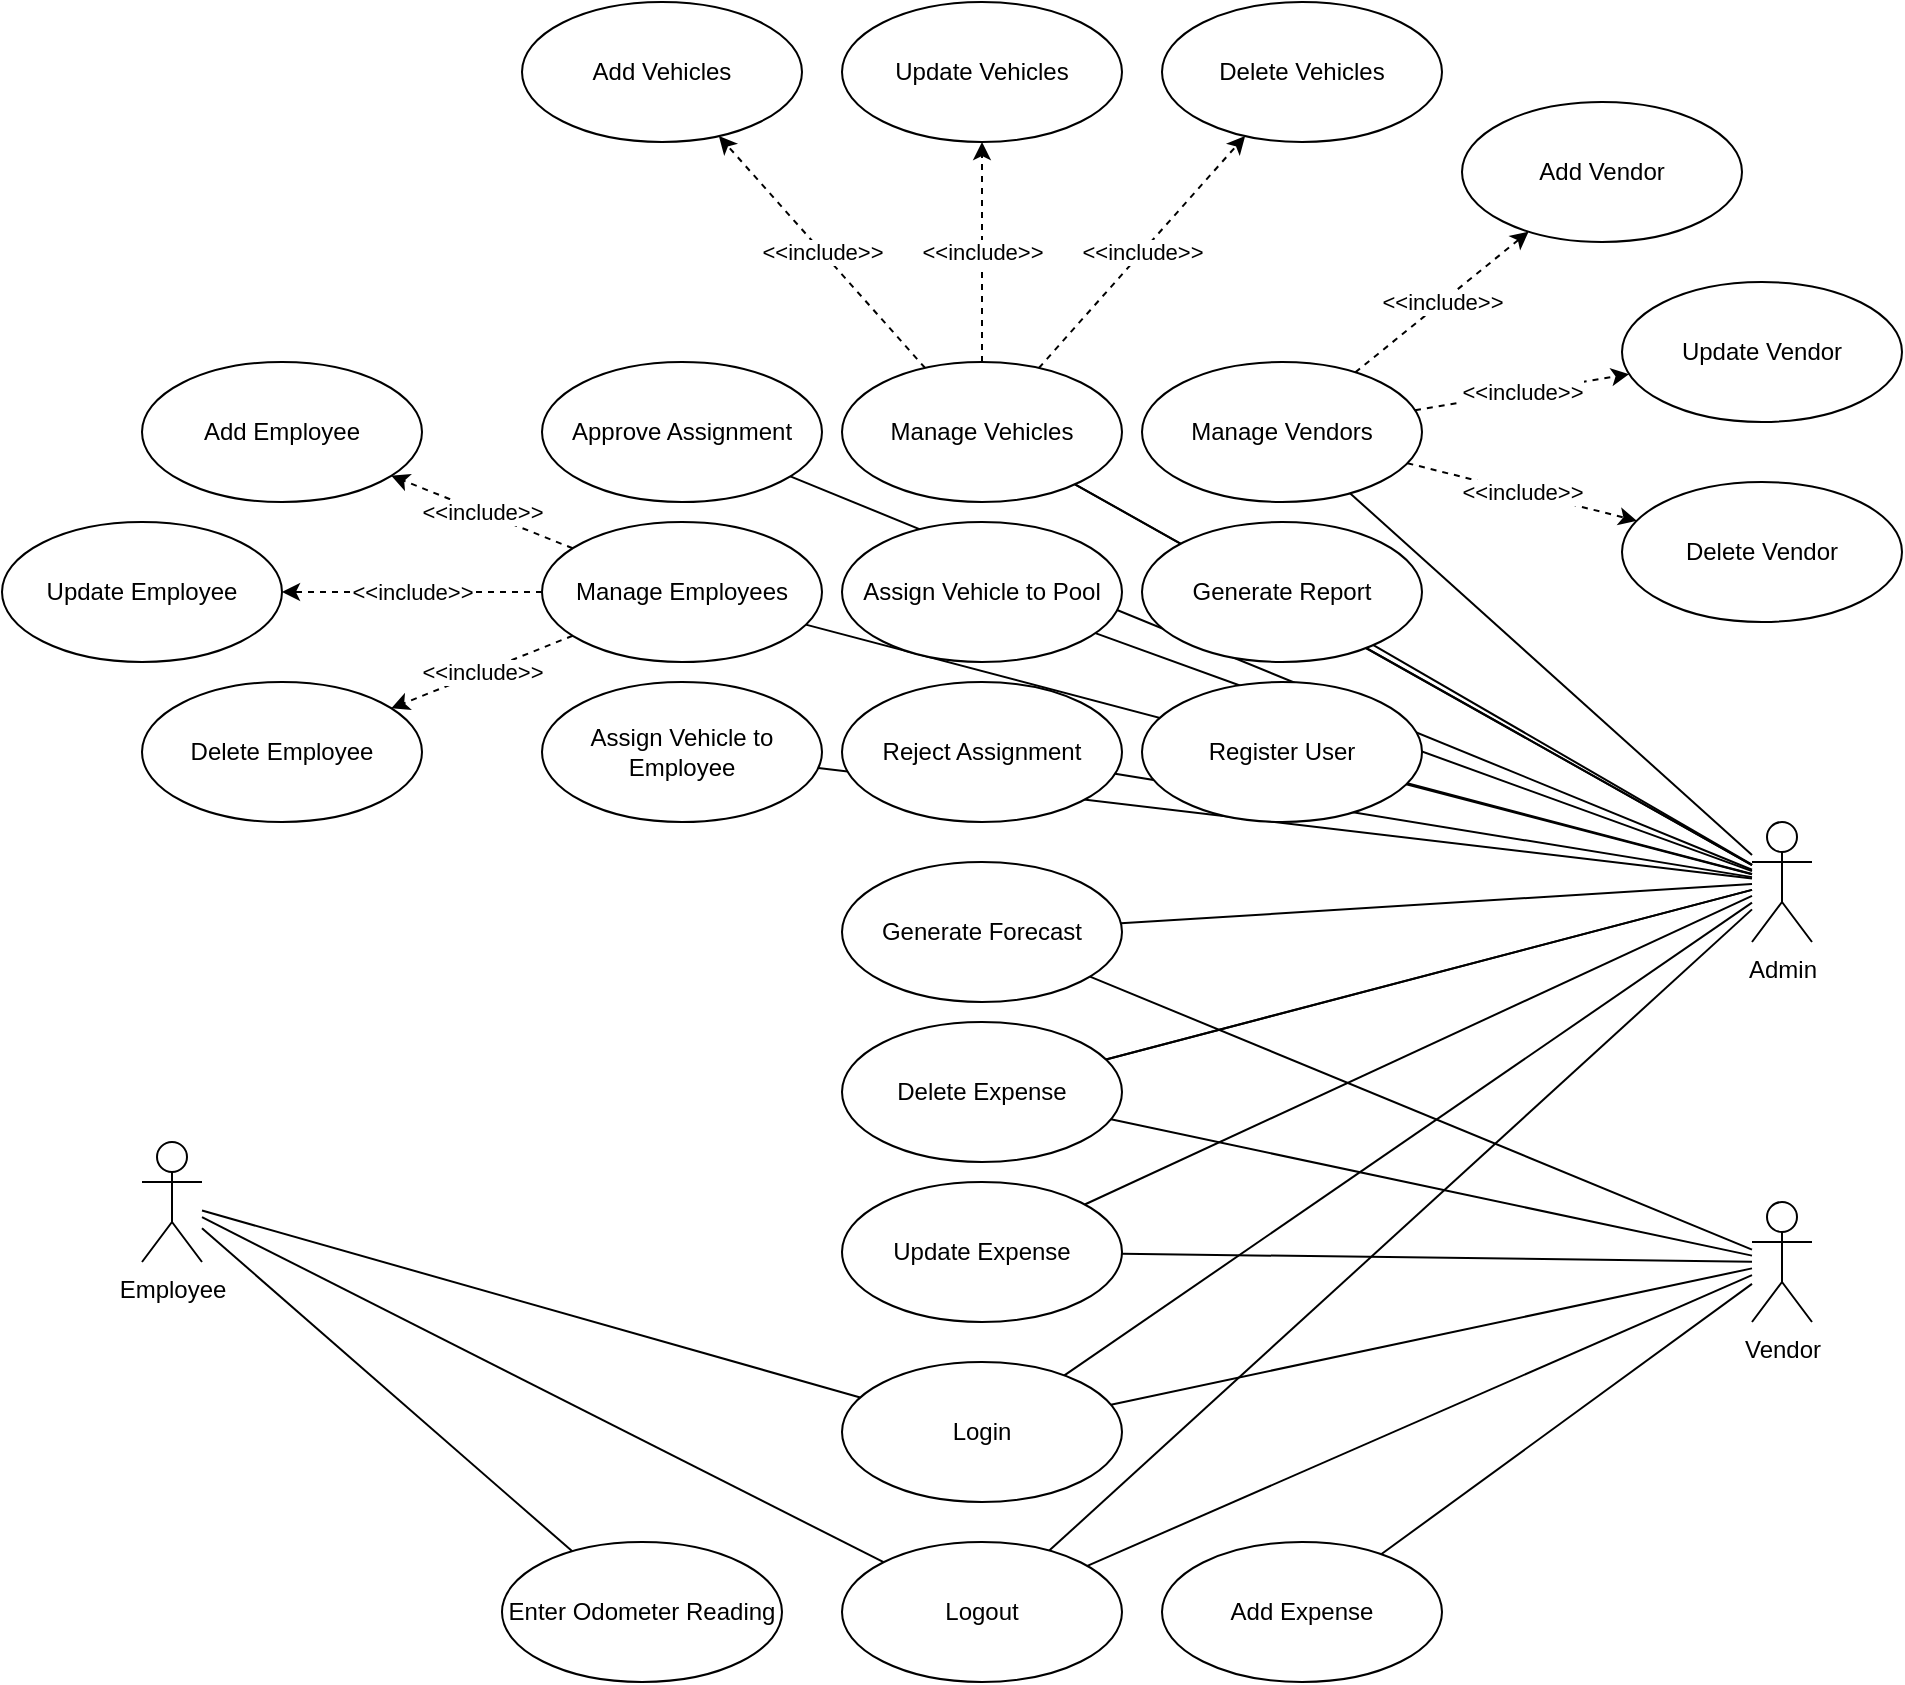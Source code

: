 <mxfile version="26.3.0">
  <diagram name="Page-1" id="ZWOqPL5WfXW8eARwiqob">
    <mxGraphModel dx="2331" dy="2025" grid="1" gridSize="10" guides="1" tooltips="1" connect="1" arrows="1" fold="1" page="1" pageScale="1" pageWidth="850" pageHeight="1100" math="0" shadow="0">
      <root>
        <mxCell id="0" />
        <mxCell id="1" parent="0" />
        <mxCell id="qAF_R7wNnVRS3ilkt0nS-6" value="Admin&lt;div&gt;&lt;br&gt;&lt;/div&gt;" style="shape=umlActor;verticalLabelPosition=bottom;verticalAlign=top;html=1;outlineConnect=0;" vertex="1" parent="1">
          <mxGeometry x="45" y="140" width="30" height="60" as="geometry" />
        </mxCell>
        <mxCell id="qAF_R7wNnVRS3ilkt0nS-7" value="Employee" style="shape=umlActor;verticalLabelPosition=bottom;verticalAlign=top;html=1;outlineConnect=0;" vertex="1" parent="1">
          <mxGeometry x="-760" y="300" width="30" height="60" as="geometry" />
        </mxCell>
        <mxCell id="qAF_R7wNnVRS3ilkt0nS-8" value="Vendor&lt;div&gt;&lt;br&gt;&lt;/div&gt;" style="shape=umlActor;verticalLabelPosition=bottom;verticalAlign=top;html=1;outlineConnect=0;" vertex="1" parent="1">
          <mxGeometry x="45" y="330" width="30" height="60" as="geometry" />
        </mxCell>
        <mxCell id="qAF_R7wNnVRS3ilkt0nS-10" value="Login" style="ellipse;whiteSpace=wrap;html=1;" vertex="1" parent="1">
          <mxGeometry x="-410" y="410" width="140" height="70" as="geometry" />
        </mxCell>
        <mxCell id="qAF_R7wNnVRS3ilkt0nS-11" value="Logout" style="ellipse;whiteSpace=wrap;html=1;" vertex="1" parent="1">
          <mxGeometry x="-410" y="500" width="140" height="70" as="geometry" />
        </mxCell>
        <mxCell id="qAF_R7wNnVRS3ilkt0nS-14" value="Add Vehicles" style="ellipse;whiteSpace=wrap;html=1;" vertex="1" parent="1">
          <mxGeometry x="-570" y="-270" width="140" height="70" as="geometry" />
        </mxCell>
        <mxCell id="qAF_R7wNnVRS3ilkt0nS-15" value="Update Vehicles" style="ellipse;whiteSpace=wrap;html=1;" vertex="1" parent="1">
          <mxGeometry x="-410" y="-270" width="140" height="70" as="geometry" />
        </mxCell>
        <mxCell id="qAF_R7wNnVRS3ilkt0nS-16" value="Delete Vehicles" style="ellipse;whiteSpace=wrap;html=1;" vertex="1" parent="1">
          <mxGeometry x="-250" y="-270" width="140" height="70" as="geometry" />
        </mxCell>
        <mxCell id="qAF_R7wNnVRS3ilkt0nS-18" value="Assign Vehicle to Employee" style="ellipse;whiteSpace=wrap;html=1;" vertex="1" parent="1">
          <mxGeometry x="-560" y="70" width="140" height="70" as="geometry" />
        </mxCell>
        <mxCell id="qAF_R7wNnVRS3ilkt0nS-19" value="Approve Assignment" style="ellipse;whiteSpace=wrap;html=1;" vertex="1" parent="1">
          <mxGeometry x="-560" y="-90" width="140" height="70" as="geometry" />
        </mxCell>
        <mxCell id="qAF_R7wNnVRS3ilkt0nS-22" value="Enter Odometer Reading" style="ellipse;whiteSpace=wrap;html=1;" vertex="1" parent="1">
          <mxGeometry x="-580" y="500" width="140" height="70" as="geometry" />
        </mxCell>
        <mxCell id="qAF_R7wNnVRS3ilkt0nS-23" value="Add Expense" style="ellipse;whiteSpace=wrap;html=1;" vertex="1" parent="1">
          <mxGeometry x="-250" y="500" width="140" height="70" as="geometry" />
        </mxCell>
        <mxCell id="qAF_R7wNnVRS3ilkt0nS-24" value="Update Expense" style="ellipse;whiteSpace=wrap;html=1;" vertex="1" parent="1">
          <mxGeometry x="-410" y="320" width="140" height="70" as="geometry" />
        </mxCell>
        <mxCell id="qAF_R7wNnVRS3ilkt0nS-27" value="Generate Forecast" style="ellipse;whiteSpace=wrap;html=1;" vertex="1" parent="1">
          <mxGeometry x="-410" y="160" width="140" height="70" as="geometry" />
        </mxCell>
        <mxCell id="qAF_R7wNnVRS3ilkt0nS-28" value="Manage Employees" style="ellipse;whiteSpace=wrap;html=1;" vertex="1" parent="1">
          <mxGeometry x="-560" y="-10" width="140" height="70" as="geometry" />
        </mxCell>
        <mxCell id="qAF_R7wNnVRS3ilkt0nS-33" value="" style="endArrow=none;html=1;rounded=0;" edge="1" parent="1" source="qAF_R7wNnVRS3ilkt0nS-10" target="qAF_R7wNnVRS3ilkt0nS-6">
          <mxGeometry width="50" height="50" relative="1" as="geometry">
            <mxPoint x="-400" y="190" as="sourcePoint" />
            <mxPoint x="-350" y="140" as="targetPoint" />
          </mxGeometry>
        </mxCell>
        <mxCell id="qAF_R7wNnVRS3ilkt0nS-34" value="" style="endArrow=none;html=1;rounded=0;" edge="1" parent="1" source="qAF_R7wNnVRS3ilkt0nS-6" target="qAF_R7wNnVRS3ilkt0nS-11">
          <mxGeometry width="50" height="50" relative="1" as="geometry">
            <mxPoint x="-240" y="230" as="sourcePoint" />
            <mxPoint x="-190" y="180" as="targetPoint" />
          </mxGeometry>
        </mxCell>
        <mxCell id="qAF_R7wNnVRS3ilkt0nS-35" value="" style="endArrow=none;html=1;rounded=0;" edge="1" parent="1" source="qAF_R7wNnVRS3ilkt0nS-6" target="qAF_R7wNnVRS3ilkt0nS-13">
          <mxGeometry width="50" height="50" relative="1" as="geometry">
            <mxPoint x="-260" y="150" as="sourcePoint" />
            <mxPoint x="-210" y="100" as="targetPoint" />
          </mxGeometry>
        </mxCell>
        <mxCell id="qAF_R7wNnVRS3ilkt0nS-36" value="" style="endArrow=none;html=1;rounded=0;" edge="1" parent="1" source="qAF_R7wNnVRS3ilkt0nS-6" target="qAF_R7wNnVRS3ilkt0nS-12">
          <mxGeometry width="50" height="50" relative="1" as="geometry">
            <mxPoint x="-180" y="520" as="sourcePoint" />
            <mxPoint x="-130" y="470" as="targetPoint" />
          </mxGeometry>
        </mxCell>
        <mxCell id="qAF_R7wNnVRS3ilkt0nS-37" value="" style="endArrow=none;html=1;rounded=0;" edge="1" parent="1" source="qAF_R7wNnVRS3ilkt0nS-6" target="qAF_R7wNnVRS3ilkt0nS-17">
          <mxGeometry width="50" height="50" relative="1" as="geometry">
            <mxPoint x="-430" y="670" as="sourcePoint" />
            <mxPoint x="-380" y="620" as="targetPoint" />
          </mxGeometry>
        </mxCell>
        <mxCell id="qAF_R7wNnVRS3ilkt0nS-38" value="" style="endArrow=none;html=1;rounded=0;" edge="1" parent="1" source="qAF_R7wNnVRS3ilkt0nS-6" target="qAF_R7wNnVRS3ilkt0nS-18">
          <mxGeometry width="50" height="50" relative="1" as="geometry">
            <mxPoint x="-250" y="690" as="sourcePoint" />
            <mxPoint x="-200" y="640" as="targetPoint" />
          </mxGeometry>
        </mxCell>
        <mxCell id="qAF_R7wNnVRS3ilkt0nS-39" value="" style="endArrow=none;html=1;rounded=0;" edge="1" parent="1" source="qAF_R7wNnVRS3ilkt0nS-25" target="qAF_R7wNnVRS3ilkt0nS-6">
          <mxGeometry width="50" height="50" relative="1" as="geometry">
            <mxPoint x="-380" y="590" as="sourcePoint" />
            <mxPoint x="-330" y="540" as="targetPoint" />
          </mxGeometry>
        </mxCell>
        <mxCell id="qAF_R7wNnVRS3ilkt0nS-40" value="" style="endArrow=none;html=1;rounded=0;" edge="1" parent="1" source="qAF_R7wNnVRS3ilkt0nS-6" target="qAF_R7wNnVRS3ilkt0nS-20">
          <mxGeometry width="50" height="50" relative="1" as="geometry">
            <mxPoint x="-200" y="620" as="sourcePoint" />
            <mxPoint x="-150" y="570" as="targetPoint" />
          </mxGeometry>
        </mxCell>
        <mxCell id="qAF_R7wNnVRS3ilkt0nS-41" value="" style="endArrow=none;html=1;rounded=0;" edge="1" parent="1" source="qAF_R7wNnVRS3ilkt0nS-6" target="qAF_R7wNnVRS3ilkt0nS-26">
          <mxGeometry width="50" height="50" relative="1" as="geometry">
            <mxPoint x="-130" y="70" as="sourcePoint" />
            <mxPoint x="-80" y="20" as="targetPoint" />
          </mxGeometry>
        </mxCell>
        <mxCell id="qAF_R7wNnVRS3ilkt0nS-42" value="" style="endArrow=none;html=1;rounded=0;" edge="1" parent="1" source="qAF_R7wNnVRS3ilkt0nS-6" target="qAF_R7wNnVRS3ilkt0nS-27">
          <mxGeometry width="50" height="50" relative="1" as="geometry">
            <mxPoint x="-200" y="80" as="sourcePoint" />
            <mxPoint x="-150" y="30" as="targetPoint" />
          </mxGeometry>
        </mxCell>
        <mxCell id="qAF_R7wNnVRS3ilkt0nS-43" value="" style="endArrow=none;html=1;rounded=0;" edge="1" parent="1" source="qAF_R7wNnVRS3ilkt0nS-6" target="qAF_R7wNnVRS3ilkt0nS-28">
          <mxGeometry width="50" height="50" relative="1" as="geometry">
            <mxPoint x="170" y="40" as="sourcePoint" />
            <mxPoint x="220" y="-10" as="targetPoint" />
          </mxGeometry>
        </mxCell>
        <mxCell id="qAF_R7wNnVRS3ilkt0nS-44" value="" style="endArrow=none;html=1;rounded=0;" edge="1" parent="1" source="qAF_R7wNnVRS3ilkt0nS-6" target="qAF_R7wNnVRS3ilkt0nS-29">
          <mxGeometry width="50" height="50" relative="1" as="geometry">
            <mxPoint x="250" y="50" as="sourcePoint" />
            <mxPoint x="300" as="targetPoint" />
          </mxGeometry>
        </mxCell>
        <mxCell id="qAF_R7wNnVRS3ilkt0nS-45" value="" style="endArrow=none;html=1;rounded=0;" edge="1" parent="1" source="qAF_R7wNnVRS3ilkt0nS-6" target="qAF_R7wNnVRS3ilkt0nS-24">
          <mxGeometry width="50" height="50" relative="1" as="geometry">
            <mxPoint x="-480" y="10" as="sourcePoint" />
            <mxPoint x="-430" y="-40" as="targetPoint" />
          </mxGeometry>
        </mxCell>
        <mxCell id="qAF_R7wNnVRS3ilkt0nS-46" value="" style="endArrow=none;html=1;rounded=0;" edge="1" parent="1" source="qAF_R7wNnVRS3ilkt0nS-6" target="qAF_R7wNnVRS3ilkt0nS-25">
          <mxGeometry width="50" height="50" relative="1" as="geometry">
            <mxPoint x="-790" y="150" as="sourcePoint" />
            <mxPoint x="-740" y="100" as="targetPoint" />
          </mxGeometry>
        </mxCell>
        <mxCell id="qAF_R7wNnVRS3ilkt0nS-48" value="" style="endArrow=none;html=1;rounded=0;" edge="1" parent="1" source="qAF_R7wNnVRS3ilkt0nS-7" target="qAF_R7wNnVRS3ilkt0nS-11">
          <mxGeometry width="50" height="50" relative="1" as="geometry">
            <mxPoint x="-520" y="600" as="sourcePoint" />
            <mxPoint x="-470" y="550" as="targetPoint" />
          </mxGeometry>
        </mxCell>
        <mxCell id="qAF_R7wNnVRS3ilkt0nS-49" value="" style="endArrow=none;html=1;rounded=0;" edge="1" parent="1" source="qAF_R7wNnVRS3ilkt0nS-10" target="qAF_R7wNnVRS3ilkt0nS-7">
          <mxGeometry width="50" height="50" relative="1" as="geometry">
            <mxPoint x="-410" y="620" as="sourcePoint" />
            <mxPoint x="-360" y="570" as="targetPoint" />
          </mxGeometry>
        </mxCell>
        <mxCell id="qAF_R7wNnVRS3ilkt0nS-50" value="" style="endArrow=none;html=1;rounded=0;" edge="1" parent="1" source="qAF_R7wNnVRS3ilkt0nS-22" target="qAF_R7wNnVRS3ilkt0nS-7">
          <mxGeometry width="50" height="50" relative="1" as="geometry">
            <mxPoint x="-370" y="630" as="sourcePoint" />
            <mxPoint x="-320" y="580" as="targetPoint" />
          </mxGeometry>
        </mxCell>
        <mxCell id="qAF_R7wNnVRS3ilkt0nS-51" value="" style="endArrow=none;html=1;rounded=0;" edge="1" parent="1" source="qAF_R7wNnVRS3ilkt0nS-8" target="qAF_R7wNnVRS3ilkt0nS-11">
          <mxGeometry width="50" height="50" relative="1" as="geometry">
            <mxPoint x="-40" y="690" as="sourcePoint" />
            <mxPoint x="10" y="640" as="targetPoint" />
          </mxGeometry>
        </mxCell>
        <mxCell id="qAF_R7wNnVRS3ilkt0nS-52" value="" style="endArrow=none;html=1;rounded=0;" edge="1" parent="1" source="qAF_R7wNnVRS3ilkt0nS-10" target="qAF_R7wNnVRS3ilkt0nS-8">
          <mxGeometry width="50" height="50" relative="1" as="geometry">
            <mxPoint x="-360" y="650" as="sourcePoint" />
            <mxPoint x="-310" y="600" as="targetPoint" />
          </mxGeometry>
        </mxCell>
        <mxCell id="qAF_R7wNnVRS3ilkt0nS-54" value="" style="endArrow=none;html=1;rounded=0;" edge="1" parent="1" source="qAF_R7wNnVRS3ilkt0nS-8" target="qAF_R7wNnVRS3ilkt0nS-27">
          <mxGeometry width="50" height="50" relative="1" as="geometry">
            <mxPoint x="-20" y="730" as="sourcePoint" />
            <mxPoint x="30" y="680" as="targetPoint" />
          </mxGeometry>
        </mxCell>
        <mxCell id="qAF_R7wNnVRS3ilkt0nS-55" value="" style="endArrow=none;html=1;rounded=0;" edge="1" parent="1" source="qAF_R7wNnVRS3ilkt0nS-25" target="qAF_R7wNnVRS3ilkt0nS-8">
          <mxGeometry width="50" height="50" relative="1" as="geometry">
            <mxPoint x="-720" y="-40" as="sourcePoint" />
            <mxPoint x="-670" y="-90" as="targetPoint" />
          </mxGeometry>
        </mxCell>
        <mxCell id="qAF_R7wNnVRS3ilkt0nS-56" value="" style="endArrow=none;html=1;rounded=0;" edge="1" parent="1" source="qAF_R7wNnVRS3ilkt0nS-8" target="qAF_R7wNnVRS3ilkt0nS-24">
          <mxGeometry width="50" height="50" relative="1" as="geometry">
            <mxPoint x="-790" y="-40" as="sourcePoint" />
            <mxPoint x="-740" y="-90" as="targetPoint" />
          </mxGeometry>
        </mxCell>
        <mxCell id="qAF_R7wNnVRS3ilkt0nS-57" value="" style="endArrow=none;html=1;rounded=0;" edge="1" parent="1" source="qAF_R7wNnVRS3ilkt0nS-8" target="qAF_R7wNnVRS3ilkt0nS-23">
          <mxGeometry width="50" height="50" relative="1" as="geometry">
            <mxPoint x="-800" y="520" as="sourcePoint" />
            <mxPoint x="-750" y="470" as="targetPoint" />
          </mxGeometry>
        </mxCell>
        <mxCell id="qAF_R7wNnVRS3ilkt0nS-25" value="Delete Expense" style="ellipse;whiteSpace=wrap;html=1;" vertex="1" parent="1">
          <mxGeometry x="-410" y="240" width="140" height="70" as="geometry" />
        </mxCell>
        <mxCell id="qAF_R7wNnVRS3ilkt0nS-63" value="" style="endArrow=none;html=1;rounded=0;" edge="1" parent="1" source="qAF_R7wNnVRS3ilkt0nS-6" target="qAF_R7wNnVRS3ilkt0nS-19">
          <mxGeometry width="50" height="50" relative="1" as="geometry">
            <mxPoint x="-570" y="180" as="sourcePoint" />
            <mxPoint x="-520" y="130" as="targetPoint" />
          </mxGeometry>
        </mxCell>
        <mxCell id="qAF_R7wNnVRS3ilkt0nS-64" value="" style="endArrow=none;html=1;rounded=0;" edge="1" parent="1" source="qAF_R7wNnVRS3ilkt0nS-6" target="qAF_R7wNnVRS3ilkt0nS-13">
          <mxGeometry width="50" height="50" relative="1" as="geometry">
            <mxPoint x="220" y="165" as="sourcePoint" />
            <mxPoint x="-600" y="-87" as="targetPoint" />
          </mxGeometry>
        </mxCell>
        <mxCell id="qAF_R7wNnVRS3ilkt0nS-13" value="Manage Vehicles" style="ellipse;whiteSpace=wrap;html=1;" vertex="1" parent="1">
          <mxGeometry x="-410" y="-90" width="140" height="70" as="geometry" />
        </mxCell>
        <mxCell id="qAF_R7wNnVRS3ilkt0nS-65" value="" style="endArrow=classic;html=1;rounded=0;dashed=1;" edge="1" parent="1" source="qAF_R7wNnVRS3ilkt0nS-13" target="qAF_R7wNnVRS3ilkt0nS-14">
          <mxGeometry relative="1" as="geometry">
            <mxPoint x="-170" y="-290" as="sourcePoint" />
            <mxPoint x="150" y="-300" as="targetPoint" />
          </mxGeometry>
        </mxCell>
        <mxCell id="qAF_R7wNnVRS3ilkt0nS-66" value="&amp;lt;&amp;lt;include&amp;gt;&amp;gt;" style="edgeLabel;resizable=0;html=1;;align=center;verticalAlign=middle;" connectable="0" vertex="1" parent="qAF_R7wNnVRS3ilkt0nS-65">
          <mxGeometry relative="1" as="geometry" />
        </mxCell>
        <mxCell id="qAF_R7wNnVRS3ilkt0nS-67" value="" style="endArrow=classic;html=1;rounded=0;dashed=1;" edge="1" parent="1" source="qAF_R7wNnVRS3ilkt0nS-13" target="qAF_R7wNnVRS3ilkt0nS-15">
          <mxGeometry relative="1" as="geometry">
            <mxPoint x="-160" y="-280" as="sourcePoint" />
            <mxPoint x="160" y="-290" as="targetPoint" />
          </mxGeometry>
        </mxCell>
        <mxCell id="qAF_R7wNnVRS3ilkt0nS-68" value="&amp;lt;&amp;lt;include&amp;gt;&amp;gt;" style="edgeLabel;resizable=0;html=1;;align=center;verticalAlign=middle;" connectable="0" vertex="1" parent="qAF_R7wNnVRS3ilkt0nS-67">
          <mxGeometry relative="1" as="geometry" />
        </mxCell>
        <mxCell id="qAF_R7wNnVRS3ilkt0nS-69" value="" style="endArrow=classic;html=1;rounded=0;dashed=1;" edge="1" parent="1" source="qAF_R7wNnVRS3ilkt0nS-13" target="qAF_R7wNnVRS3ilkt0nS-16">
          <mxGeometry relative="1" as="geometry">
            <mxPoint x="-150" y="-270" as="sourcePoint" />
            <mxPoint x="170" y="-280" as="targetPoint" />
          </mxGeometry>
        </mxCell>
        <mxCell id="qAF_R7wNnVRS3ilkt0nS-70" value="&amp;lt;&amp;lt;include&amp;gt;&amp;gt;" style="edgeLabel;resizable=0;html=1;;align=center;verticalAlign=middle;" connectable="0" vertex="1" parent="qAF_R7wNnVRS3ilkt0nS-69">
          <mxGeometry relative="1" as="geometry" />
        </mxCell>
        <mxCell id="qAF_R7wNnVRS3ilkt0nS-17" value="Assign Vehicle to Pool" style="ellipse;whiteSpace=wrap;html=1;" vertex="1" parent="1">
          <mxGeometry x="-410" y="-10" width="140" height="70" as="geometry" />
        </mxCell>
        <mxCell id="qAF_R7wNnVRS3ilkt0nS-26" value="Generate Report" style="ellipse;whiteSpace=wrap;html=1;" vertex="1" parent="1">
          <mxGeometry x="-260" y="-10" width="140" height="70" as="geometry" />
        </mxCell>
        <mxCell id="qAF_R7wNnVRS3ilkt0nS-29" value="Manage Vendors" style="ellipse;whiteSpace=wrap;html=1;" vertex="1" parent="1">
          <mxGeometry x="-260" y="-90" width="140" height="70" as="geometry" />
        </mxCell>
        <mxCell id="qAF_R7wNnVRS3ilkt0nS-20" value="Reject Assignment" style="ellipse;whiteSpace=wrap;html=1;" vertex="1" parent="1">
          <mxGeometry x="-410" y="70" width="140" height="70" as="geometry" />
        </mxCell>
        <mxCell id="qAF_R7wNnVRS3ilkt0nS-73" value="Add Employee" style="ellipse;whiteSpace=wrap;html=1;" vertex="1" parent="1">
          <mxGeometry x="-760" y="-90" width="140" height="70" as="geometry" />
        </mxCell>
        <mxCell id="qAF_R7wNnVRS3ilkt0nS-74" value="Update Employee" style="ellipse;whiteSpace=wrap;html=1;" vertex="1" parent="1">
          <mxGeometry x="-830" y="-10" width="140" height="70" as="geometry" />
        </mxCell>
        <mxCell id="qAF_R7wNnVRS3ilkt0nS-75" value="Delete Employee" style="ellipse;whiteSpace=wrap;html=1;" vertex="1" parent="1">
          <mxGeometry x="-760" y="70" width="140" height="70" as="geometry" />
        </mxCell>
        <mxCell id="qAF_R7wNnVRS3ilkt0nS-76" value="" style="endArrow=classic;html=1;rounded=0;dashed=1;" edge="1" parent="1" source="qAF_R7wNnVRS3ilkt0nS-28" target="qAF_R7wNnVRS3ilkt0nS-75">
          <mxGeometry relative="1" as="geometry">
            <mxPoint x="-626" y="-94" as="sourcePoint" />
            <mxPoint x="-730" y="-210" as="targetPoint" />
          </mxGeometry>
        </mxCell>
        <mxCell id="qAF_R7wNnVRS3ilkt0nS-77" value="&amp;lt;&amp;lt;include&amp;gt;&amp;gt;" style="edgeLabel;resizable=0;html=1;;align=center;verticalAlign=middle;" connectable="0" vertex="1" parent="qAF_R7wNnVRS3ilkt0nS-76">
          <mxGeometry relative="1" as="geometry" />
        </mxCell>
        <mxCell id="qAF_R7wNnVRS3ilkt0nS-78" value="" style="endArrow=classic;html=1;rounded=0;dashed=1;" edge="1" parent="1" source="qAF_R7wNnVRS3ilkt0nS-28" target="qAF_R7wNnVRS3ilkt0nS-74">
          <mxGeometry relative="1" as="geometry">
            <mxPoint x="-616" y="-84" as="sourcePoint" />
            <mxPoint x="-720" y="-200" as="targetPoint" />
          </mxGeometry>
        </mxCell>
        <mxCell id="qAF_R7wNnVRS3ilkt0nS-79" value="&amp;lt;&amp;lt;include&amp;gt;&amp;gt;" style="edgeLabel;resizable=0;html=1;;align=center;verticalAlign=middle;" connectable="0" vertex="1" parent="qAF_R7wNnVRS3ilkt0nS-78">
          <mxGeometry relative="1" as="geometry" />
        </mxCell>
        <mxCell id="qAF_R7wNnVRS3ilkt0nS-80" value="" style="endArrow=classic;html=1;rounded=0;dashed=1;" edge="1" parent="1" source="qAF_R7wNnVRS3ilkt0nS-28" target="qAF_R7wNnVRS3ilkt0nS-73">
          <mxGeometry relative="1" as="geometry">
            <mxPoint x="-606" y="-74" as="sourcePoint" />
            <mxPoint x="-710" y="-190" as="targetPoint" />
          </mxGeometry>
        </mxCell>
        <mxCell id="qAF_R7wNnVRS3ilkt0nS-81" value="&amp;lt;&amp;lt;include&amp;gt;&amp;gt;" style="edgeLabel;resizable=0;html=1;;align=center;verticalAlign=middle;" connectable="0" vertex="1" parent="qAF_R7wNnVRS3ilkt0nS-80">
          <mxGeometry relative="1" as="geometry" />
        </mxCell>
        <mxCell id="qAF_R7wNnVRS3ilkt0nS-82" value="Add Vendor" style="ellipse;whiteSpace=wrap;html=1;" vertex="1" parent="1">
          <mxGeometry x="-100" y="-220" width="140" height="70" as="geometry" />
        </mxCell>
        <mxCell id="qAF_R7wNnVRS3ilkt0nS-83" value="Update Vendor" style="ellipse;whiteSpace=wrap;html=1;" vertex="1" parent="1">
          <mxGeometry x="-20" y="-130" width="140" height="70" as="geometry" />
        </mxCell>
        <mxCell id="qAF_R7wNnVRS3ilkt0nS-84" value="Delete Vendor" style="ellipse;whiteSpace=wrap;html=1;" vertex="1" parent="1">
          <mxGeometry x="-20" y="-30" width="140" height="70" as="geometry" />
        </mxCell>
        <mxCell id="qAF_R7wNnVRS3ilkt0nS-88" value="" style="endArrow=classic;html=1;rounded=0;dashed=1;" edge="1" parent="1" source="qAF_R7wNnVRS3ilkt0nS-29" target="qAF_R7wNnVRS3ilkt0nS-82">
          <mxGeometry relative="1" as="geometry">
            <mxPoint x="82" y="-294" as="sourcePoint" />
            <mxPoint x="-22" y="-410" as="targetPoint" />
          </mxGeometry>
        </mxCell>
        <mxCell id="qAF_R7wNnVRS3ilkt0nS-89" value="&amp;lt;&amp;lt;include&amp;gt;&amp;gt;" style="edgeLabel;resizable=0;html=1;;align=center;verticalAlign=middle;" connectable="0" vertex="1" parent="qAF_R7wNnVRS3ilkt0nS-88">
          <mxGeometry relative="1" as="geometry" />
        </mxCell>
        <mxCell id="qAF_R7wNnVRS3ilkt0nS-90" value="" style="endArrow=classic;html=1;rounded=0;dashed=1;" edge="1" parent="1" source="qAF_R7wNnVRS3ilkt0nS-29" target="qAF_R7wNnVRS3ilkt0nS-83">
          <mxGeometry relative="1" as="geometry">
            <mxPoint x="92" y="-284" as="sourcePoint" />
            <mxPoint x="-12" y="-400" as="targetPoint" />
          </mxGeometry>
        </mxCell>
        <mxCell id="qAF_R7wNnVRS3ilkt0nS-91" value="&amp;lt;&amp;lt;include&amp;gt;&amp;gt;" style="edgeLabel;resizable=0;html=1;;align=center;verticalAlign=middle;" connectable="0" vertex="1" parent="qAF_R7wNnVRS3ilkt0nS-90">
          <mxGeometry relative="1" as="geometry" />
        </mxCell>
        <mxCell id="qAF_R7wNnVRS3ilkt0nS-92" value="" style="endArrow=classic;html=1;rounded=0;dashed=1;" edge="1" parent="1" source="qAF_R7wNnVRS3ilkt0nS-29" target="qAF_R7wNnVRS3ilkt0nS-84">
          <mxGeometry relative="1" as="geometry">
            <mxPoint x="102" y="-274" as="sourcePoint" />
            <mxPoint x="-2" y="-390" as="targetPoint" />
          </mxGeometry>
        </mxCell>
        <mxCell id="qAF_R7wNnVRS3ilkt0nS-93" value="&amp;lt;&amp;lt;include&amp;gt;&amp;gt;" style="edgeLabel;resizable=0;html=1;;align=center;verticalAlign=middle;" connectable="0" vertex="1" parent="qAF_R7wNnVRS3ilkt0nS-92">
          <mxGeometry relative="1" as="geometry" />
        </mxCell>
        <mxCell id="qAF_R7wNnVRS3ilkt0nS-12" value="Register User" style="ellipse;whiteSpace=wrap;html=1;" vertex="1" parent="1">
          <mxGeometry x="-260" y="70" width="140" height="70" as="geometry" />
        </mxCell>
      </root>
    </mxGraphModel>
  </diagram>
</mxfile>
